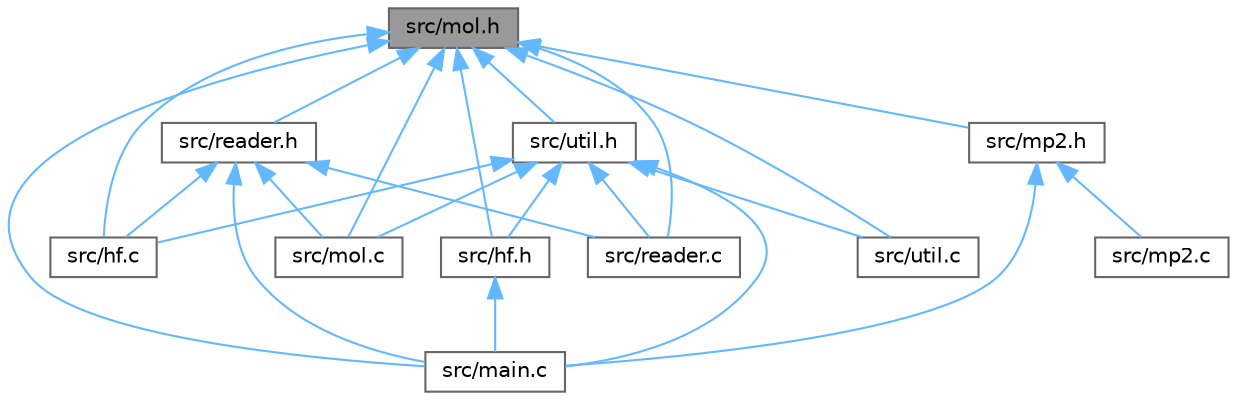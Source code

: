 digraph "src/mol.h"
{
 // LATEX_PDF_SIZE
  bgcolor="transparent";
  edge [fontname=Helvetica,fontsize=10,labelfontname=Helvetica,labelfontsize=10];
  node [fontname=Helvetica,fontsize=10,shape=box,height=0.2,width=0.4];
  Node1 [id="Node000001",label="src/mol.h",height=0.2,width=0.4,color="gray40", fillcolor="grey60", style="filled", fontcolor="black",tooltip="This module contains the Mol struct and functions for Mol struct."];
  Node1 -> Node2 [id="edge23_Node000001_Node000002",dir="back",color="steelblue1",style="solid",tooltip=" "];
  Node2 [id="Node000002",label="src/hf.c",height=0.2,width=0.4,color="grey40", fillcolor="white", style="filled",URL="$hf_8c.html",tooltip="This module contains the functions for HF energy calculation."];
  Node1 -> Node3 [id="edge24_Node000001_Node000003",dir="back",color="steelblue1",style="solid",tooltip=" "];
  Node3 [id="Node000003",label="src/hf.h",height=0.2,width=0.4,color="grey40", fillcolor="white", style="filled",URL="$hf_8h.html",tooltip="This module contains the functions for HF energy calculation."];
  Node3 -> Node4 [id="edge25_Node000003_Node000004",dir="back",color="steelblue1",style="solid",tooltip=" "];
  Node4 [id="Node000004",label="src/main.c",height=0.2,width=0.4,color="grey40", fillcolor="white", style="filled",URL="$main_8c.html",tooltip="This program reads the .h5 file and computes the MP2 energy."];
  Node1 -> Node4 [id="edge26_Node000001_Node000004",dir="back",color="steelblue1",style="solid",tooltip=" "];
  Node1 -> Node5 [id="edge27_Node000001_Node000005",dir="back",color="steelblue1",style="solid",tooltip=" "];
  Node5 [id="Node000005",label="src/mol.c",height=0.2,width=0.4,color="grey40", fillcolor="white", style="filled",URL="$mol_8c.html",tooltip="This module contains the functions for Mol struct."];
  Node1 -> Node6 [id="edge28_Node000001_Node000006",dir="back",color="steelblue1",style="solid",tooltip=" "];
  Node6 [id="Node000006",label="src/mp2.h",height=0.2,width=0.4,color="grey40", fillcolor="white", style="filled",URL="$mp2_8h.html",tooltip="This module contains the functions for MP2 energy calculation."];
  Node6 -> Node4 [id="edge29_Node000006_Node000004",dir="back",color="steelblue1",style="solid",tooltip=" "];
  Node6 -> Node7 [id="edge30_Node000006_Node000007",dir="back",color="steelblue1",style="solid",tooltip=" "];
  Node7 [id="Node000007",label="src/mp2.c",height=0.2,width=0.4,color="grey40", fillcolor="white", style="filled",URL="$mp2_8c.html",tooltip="This module contains the functions for MP2 energy calculation."];
  Node1 -> Node8 [id="edge31_Node000001_Node000008",dir="back",color="steelblue1",style="solid",tooltip=" "];
  Node8 [id="Node000008",label="src/reader.c",height=0.2,width=0.4,color="grey40", fillcolor="white", style="filled",URL="$reader_8c.html",tooltip="This module contains the functions for reading the trexio file."];
  Node1 -> Node9 [id="edge32_Node000001_Node000009",dir="back",color="steelblue1",style="solid",tooltip=" "];
  Node9 [id="Node000009",label="src/reader.h",height=0.2,width=0.4,color="grey40", fillcolor="white", style="filled",URL="$reader_8h.html",tooltip="This module contains the functions for reading the trexio file."];
  Node9 -> Node2 [id="edge33_Node000009_Node000002",dir="back",color="steelblue1",style="solid",tooltip=" "];
  Node9 -> Node4 [id="edge34_Node000009_Node000004",dir="back",color="steelblue1",style="solid",tooltip=" "];
  Node9 -> Node5 [id="edge35_Node000009_Node000005",dir="back",color="steelblue1",style="solid",tooltip=" "];
  Node9 -> Node8 [id="edge36_Node000009_Node000008",dir="back",color="steelblue1",style="solid",tooltip=" "];
  Node1 -> Node10 [id="edge37_Node000001_Node000010",dir="back",color="steelblue1",style="solid",tooltip=" "];
  Node10 [id="Node000010",label="src/util.c",height=0.2,width=0.4,color="grey40", fillcolor="white", style="filled",URL="$util_8c.html",tooltip="This module contains the utility functions."];
  Node1 -> Node11 [id="edge38_Node000001_Node000011",dir="back",color="steelblue1",style="solid",tooltip=" "];
  Node11 [id="Node000011",label="src/util.h",height=0.2,width=0.4,color="grey40", fillcolor="white", style="filled",URL="$util_8h.html",tooltip="This module contains the utility functions."];
  Node11 -> Node2 [id="edge39_Node000011_Node000002",dir="back",color="steelblue1",style="solid",tooltip=" "];
  Node11 -> Node3 [id="edge40_Node000011_Node000003",dir="back",color="steelblue1",style="solid",tooltip=" "];
  Node11 -> Node4 [id="edge41_Node000011_Node000004",dir="back",color="steelblue1",style="solid",tooltip=" "];
  Node11 -> Node5 [id="edge42_Node000011_Node000005",dir="back",color="steelblue1",style="solid",tooltip=" "];
  Node11 -> Node8 [id="edge43_Node000011_Node000008",dir="back",color="steelblue1",style="solid",tooltip=" "];
  Node11 -> Node10 [id="edge44_Node000011_Node000010",dir="back",color="steelblue1",style="solid",tooltip=" "];
}
